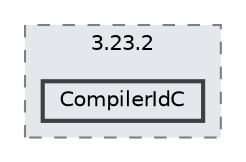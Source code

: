 digraph "ClienCpp/cmake-build-debug/CMakeFiles/3.23.2/CompilerIdC"
{
 // LATEX_PDF_SIZE
  bgcolor="transparent";
  edge [fontname=Helvetica,fontsize=10,labelfontname=Helvetica,labelfontsize=10];
  node [fontname=Helvetica,fontsize=10,shape=box,height=0.2,width=0.4];
  compound=true
  subgraph clusterdir_68b61fa183ed96ecd66ba08372b21a2d {
    graph [ bgcolor="#e4e8ed", pencolor="grey50", label="3.23.2", fontname=Helvetica,fontsize=10 style="filled,dashed", URL="dir_68b61fa183ed96ecd66ba08372b21a2d.html",tooltip=""]
  dir_3cc46d87dbaabfc534088a92a327094b [label="CompilerIdC", fillcolor="#e4e8ed", color="grey25", style="filled,bold", URL="dir_3cc46d87dbaabfc534088a92a327094b.html",tooltip=""];
  }
}
